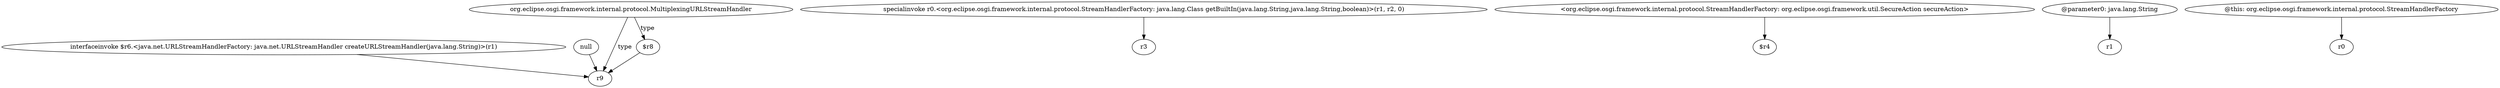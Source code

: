 digraph g {
0[label="interfaceinvoke $r6.<java.net.URLStreamHandlerFactory: java.net.URLStreamHandler createURLStreamHandler(java.lang.String)>(r1)"]
1[label="r9"]
0->1[label=""]
2[label="specialinvoke r0.<org.eclipse.osgi.framework.internal.protocol.StreamHandlerFactory: java.lang.Class getBuiltIn(java.lang.String,java.lang.String,boolean)>(r1, r2, 0)"]
3[label="r3"]
2->3[label=""]
4[label="null"]
4->1[label=""]
5[label="$r8"]
5->1[label=""]
6[label="<org.eclipse.osgi.framework.internal.protocol.StreamHandlerFactory: org.eclipse.osgi.framework.util.SecureAction secureAction>"]
7[label="$r4"]
6->7[label=""]
8[label="@parameter0: java.lang.String"]
9[label="r1"]
8->9[label=""]
10[label="@this: org.eclipse.osgi.framework.internal.protocol.StreamHandlerFactory"]
11[label="r0"]
10->11[label=""]
12[label="org.eclipse.osgi.framework.internal.protocol.MultiplexingURLStreamHandler"]
12->5[label="type"]
12->1[label="type"]
}